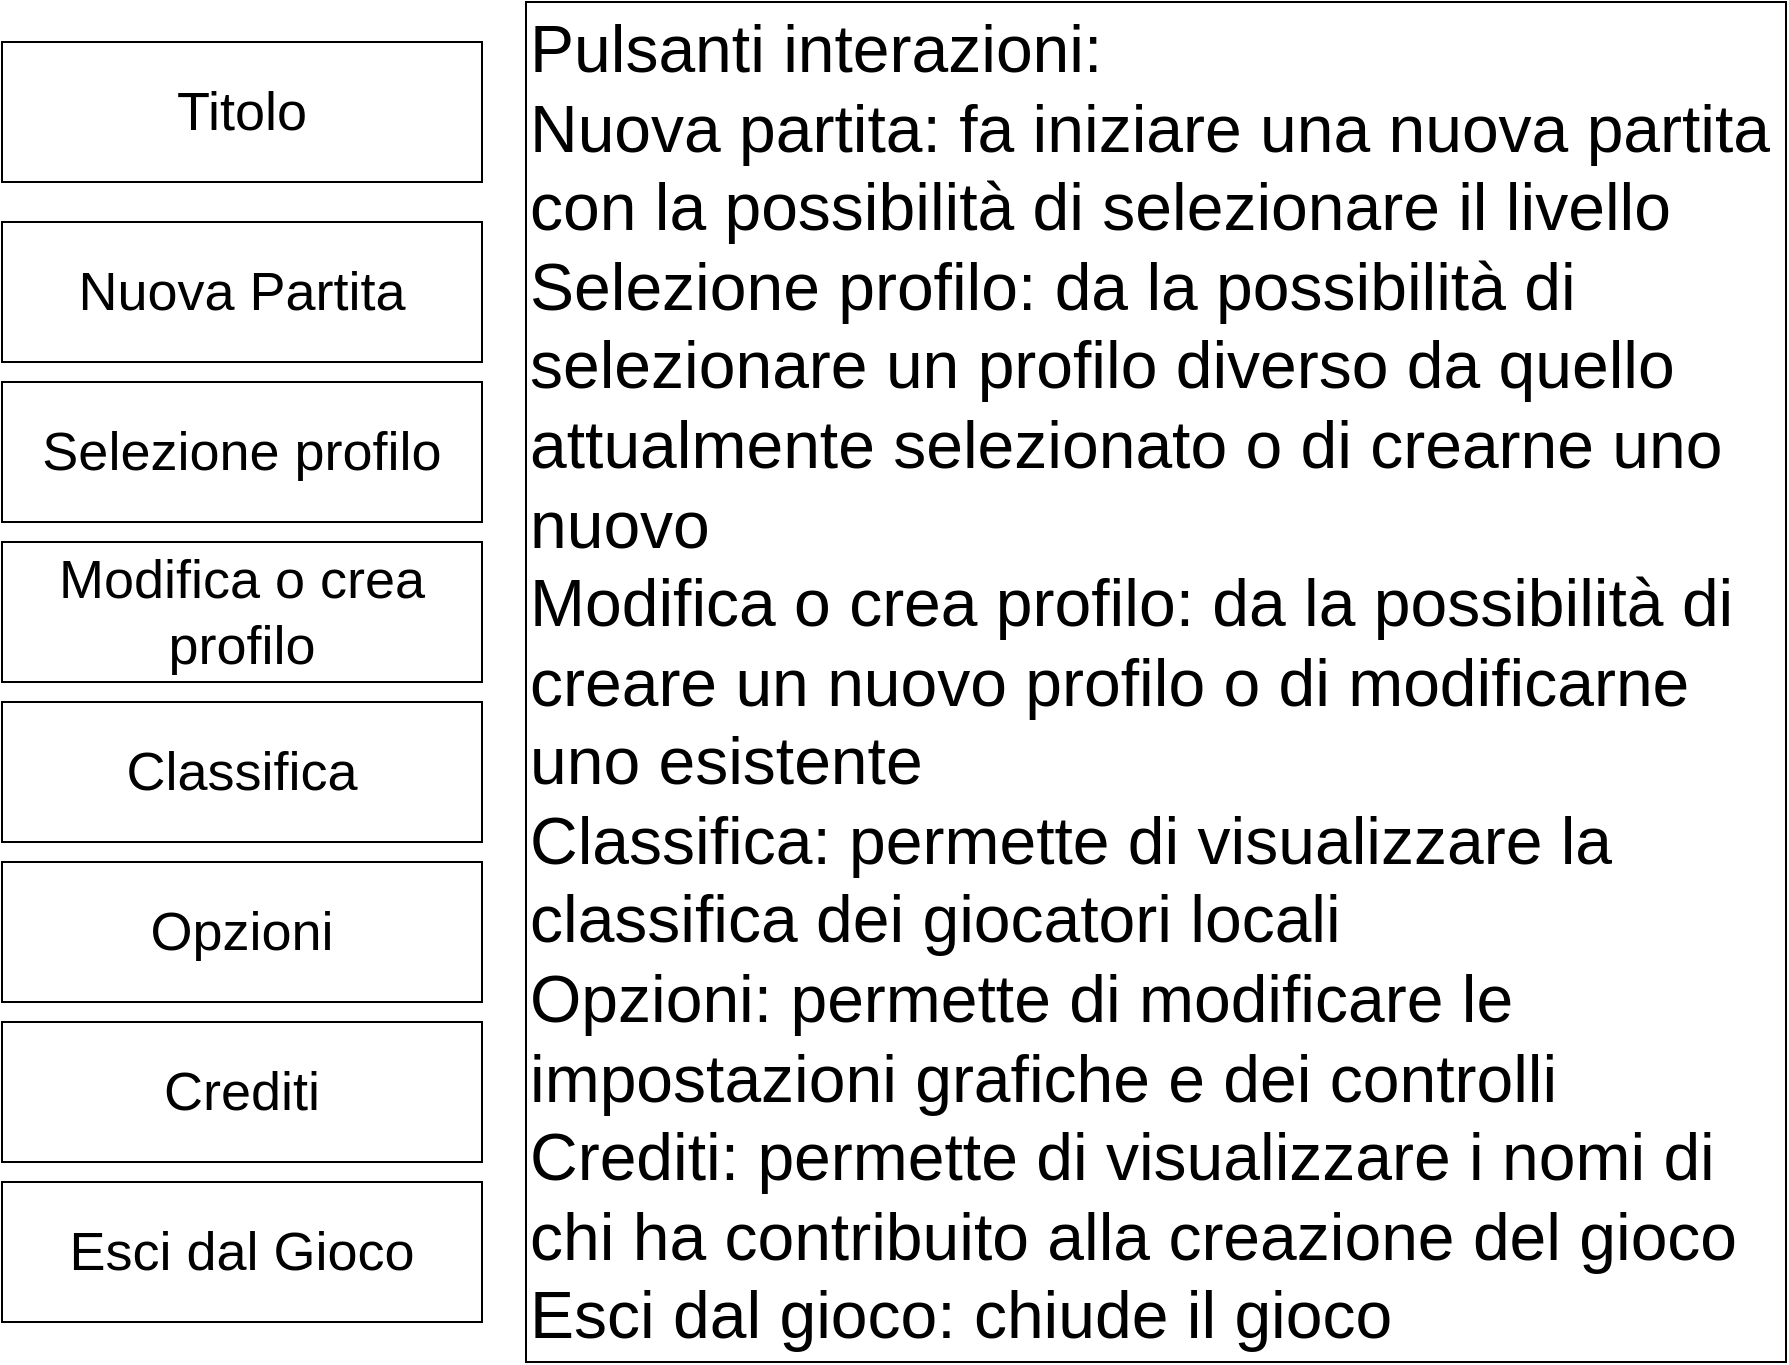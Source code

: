 <mxfile version="18.0.7" type="device"><diagram id="y6EXk6gw3Zh47Hq_fIrT" name="Page-1"><mxGraphModel dx="1333" dy="1125" grid="1" gridSize="10" guides="1" tooltips="1" connect="1" arrows="1" fold="1" page="1" pageScale="1" pageWidth="850" pageHeight="1100" math="0" shadow="0"><root><mxCell id="0"/><mxCell id="1" parent="0"/><mxCell id="-T-jzX54mjYI4VIIPqkc-1" value="Nuova Partita" style="rounded=0;whiteSpace=wrap;html=1;fontSize=27;" parent="1" vertex="1"><mxGeometry x="308" y="260" width="240" height="70" as="geometry"/></mxCell><mxCell id="-T-jzX54mjYI4VIIPqkc-2" value="Selezione profilo" style="rounded=0;whiteSpace=wrap;html=1;fontSize=27;" parent="1" vertex="1"><mxGeometry x="308" y="340" width="240" height="70" as="geometry"/></mxCell><mxCell id="-T-jzX54mjYI4VIIPqkc-3" value="Modifica o crea profilo" style="rounded=0;whiteSpace=wrap;html=1;fontSize=27;" parent="1" vertex="1"><mxGeometry x="308" y="420" width="240" height="70" as="geometry"/></mxCell><mxCell id="-T-jzX54mjYI4VIIPqkc-4" value="Opzioni" style="rounded=0;whiteSpace=wrap;html=1;fontSize=27;" parent="1" vertex="1"><mxGeometry x="308" y="500" width="240" height="70" as="geometry"/></mxCell><mxCell id="-T-jzX54mjYI4VIIPqkc-5" value="Crediti" style="rounded=0;whiteSpace=wrap;html=1;fontSize=27;" parent="1" vertex="1"><mxGeometry x="308" y="580" width="240" height="70" as="geometry"/></mxCell><mxCell id="-T-jzX54mjYI4VIIPqkc-6" value="Esci dal Gioco" style="rounded=0;whiteSpace=wrap;html=1;fontSize=27;" parent="1" vertex="1"><mxGeometry x="308" y="660" width="240" height="70" as="geometry"/></mxCell><mxCell id="-T-jzX54mjYI4VIIPqkc-8" value="&lt;font style=&quot;font-size: 33px;&quot;&gt;Pulsanti interazioni:&lt;br&gt;Nuova partita: fa iniziare una nuova partita con la possibilità di selezionare il livello&lt;br&gt;Selezione profilo: da la possibilità di selezionare un profilo diverso da quello attualmente selezionato o di crearne uno nuovo&lt;br&gt;Modifica o crea profilo: da la possibilità di creare un nuovo profilo o di modificarne uno esistente&lt;br&gt;Classifica: permette di visualizzare la classifica dei giocatori locali&lt;br&gt;Opzioni: permette di modificare le impostazioni grafiche e dei controlli&lt;br&gt;Crediti: permette di visualizzare i nomi di chi ha contribuito alla creazione del gioco&lt;br&gt;Esci dal gioco: chiude il gioco&lt;br&gt;&lt;/font&gt;" style="rounded=0;whiteSpace=wrap;html=1;fontSize=27;align=left;" parent="1" vertex="1"><mxGeometry x="570" y="150" width="630" height="680" as="geometry"/></mxCell><mxCell id="-T-jzX54mjYI4VIIPqkc-9" value="Titolo" style="rounded=0;whiteSpace=wrap;html=1;fontSize=27;" parent="1" vertex="1"><mxGeometry x="308" y="170" width="240" height="70" as="geometry"/></mxCell><mxCell id="FTh9Ho9eaa0NsrsjKdO--1" value="Opzioni" style="rounded=0;whiteSpace=wrap;html=1;fontSize=27;" vertex="1" parent="1"><mxGeometry x="308" y="580" width="240" height="70" as="geometry"/></mxCell><mxCell id="FTh9Ho9eaa0NsrsjKdO--2" value="Crediti" style="rounded=0;whiteSpace=wrap;html=1;fontSize=27;" vertex="1" parent="1"><mxGeometry x="308" y="660" width="240" height="70" as="geometry"/></mxCell><mxCell id="FTh9Ho9eaa0NsrsjKdO--3" value="Esci dal Gioco" style="rounded=0;whiteSpace=wrap;html=1;fontSize=27;" vertex="1" parent="1"><mxGeometry x="308" y="740" width="240" height="70" as="geometry"/></mxCell><mxCell id="FTh9Ho9eaa0NsrsjKdO--4" value="Classifica&lt;br style=&quot;font-size: 27px;&quot;&gt;" style="rounded=0;whiteSpace=wrap;html=1;fontSize=27;" vertex="1" parent="1"><mxGeometry x="308" y="500" width="240" height="70" as="geometry"/></mxCell></root></mxGraphModel></diagram></mxfile>
